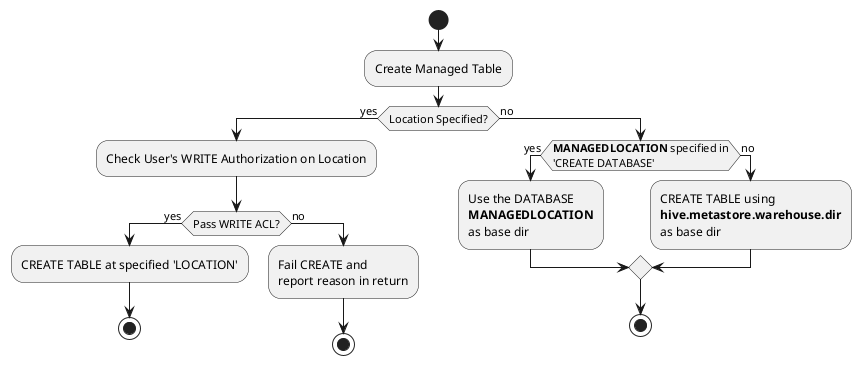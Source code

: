 @startuml
start

:Create Managed Table;

if (Location Specified?) then (yes)
:Check User's WRITE Authorization on Location;
    if (Pass WRITE ACL?) then (yes)
        :CREATE TABLE at specified 'LOCATION';
        stop
    else (no)
        :Fail CREATE and\nreport reason in return;
        stop
    endif
else (no)
    if (**MANAGEDLOCATION** specified in\n'CREATE DATABASE') then (yes)
        :Use the DATABASE\n**MANAGEDLOCATION**\nas base dir;
    else (no)
        :CREATE TABLE using\n**hive.metastore.warehouse.dir**\nas base dir;
    endif
stop
endif

@enduml
